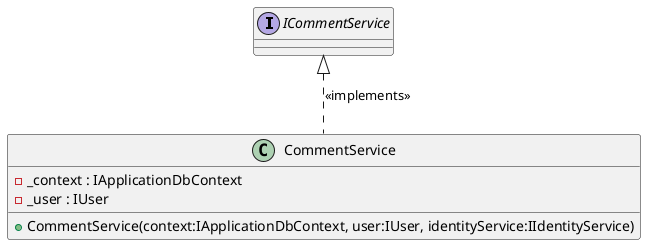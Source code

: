 @startuml
interface ICommentService {
    !ifdef COMMENT_SERVICE_CANCOMMENT_GUID
    +  CanComment(questionSetId:Guid): Task<bool>
    !endif
    !ifdef COMMENT_SERVICE_CANDELETE
    +  CanDelete(commentId:Guid, cancellationToken:CancellationToken): Task<bool>
    !endif
    !ifdef COMMENT_SERVICE_CANCOMMENT_QUESTIONSET
    +  CanComment(questionSet:QuestionSet): Task<bool>
    !endif
}

class CommentService {
    -  _context : IApplicationDbContext
    -  _user : IUser
    + CommentService(context:IApplicationDbContext, user:IUser, identityService:IIdentityService)
    !ifdef COMMENT_SERVICE_CANCOMMENT_GUID
    +  CanComment(questionSetId:Guid): Task<bool>
    !endif
    !ifdef COMMENT_SERVICE_CANDELETE
    +  CanDelete(commentId:Guid, cancellationToken:CancellationToken): Task<bool>
    !endif
    !ifdef COMMENT_SERVICE_CANCOMMENT_QUESTIONSET
    +  CanComment(questionSet:QuestionSet): Task<bool>
    !endif
}

ICommentService <|.. CommentService : <<implements>>
@enduml